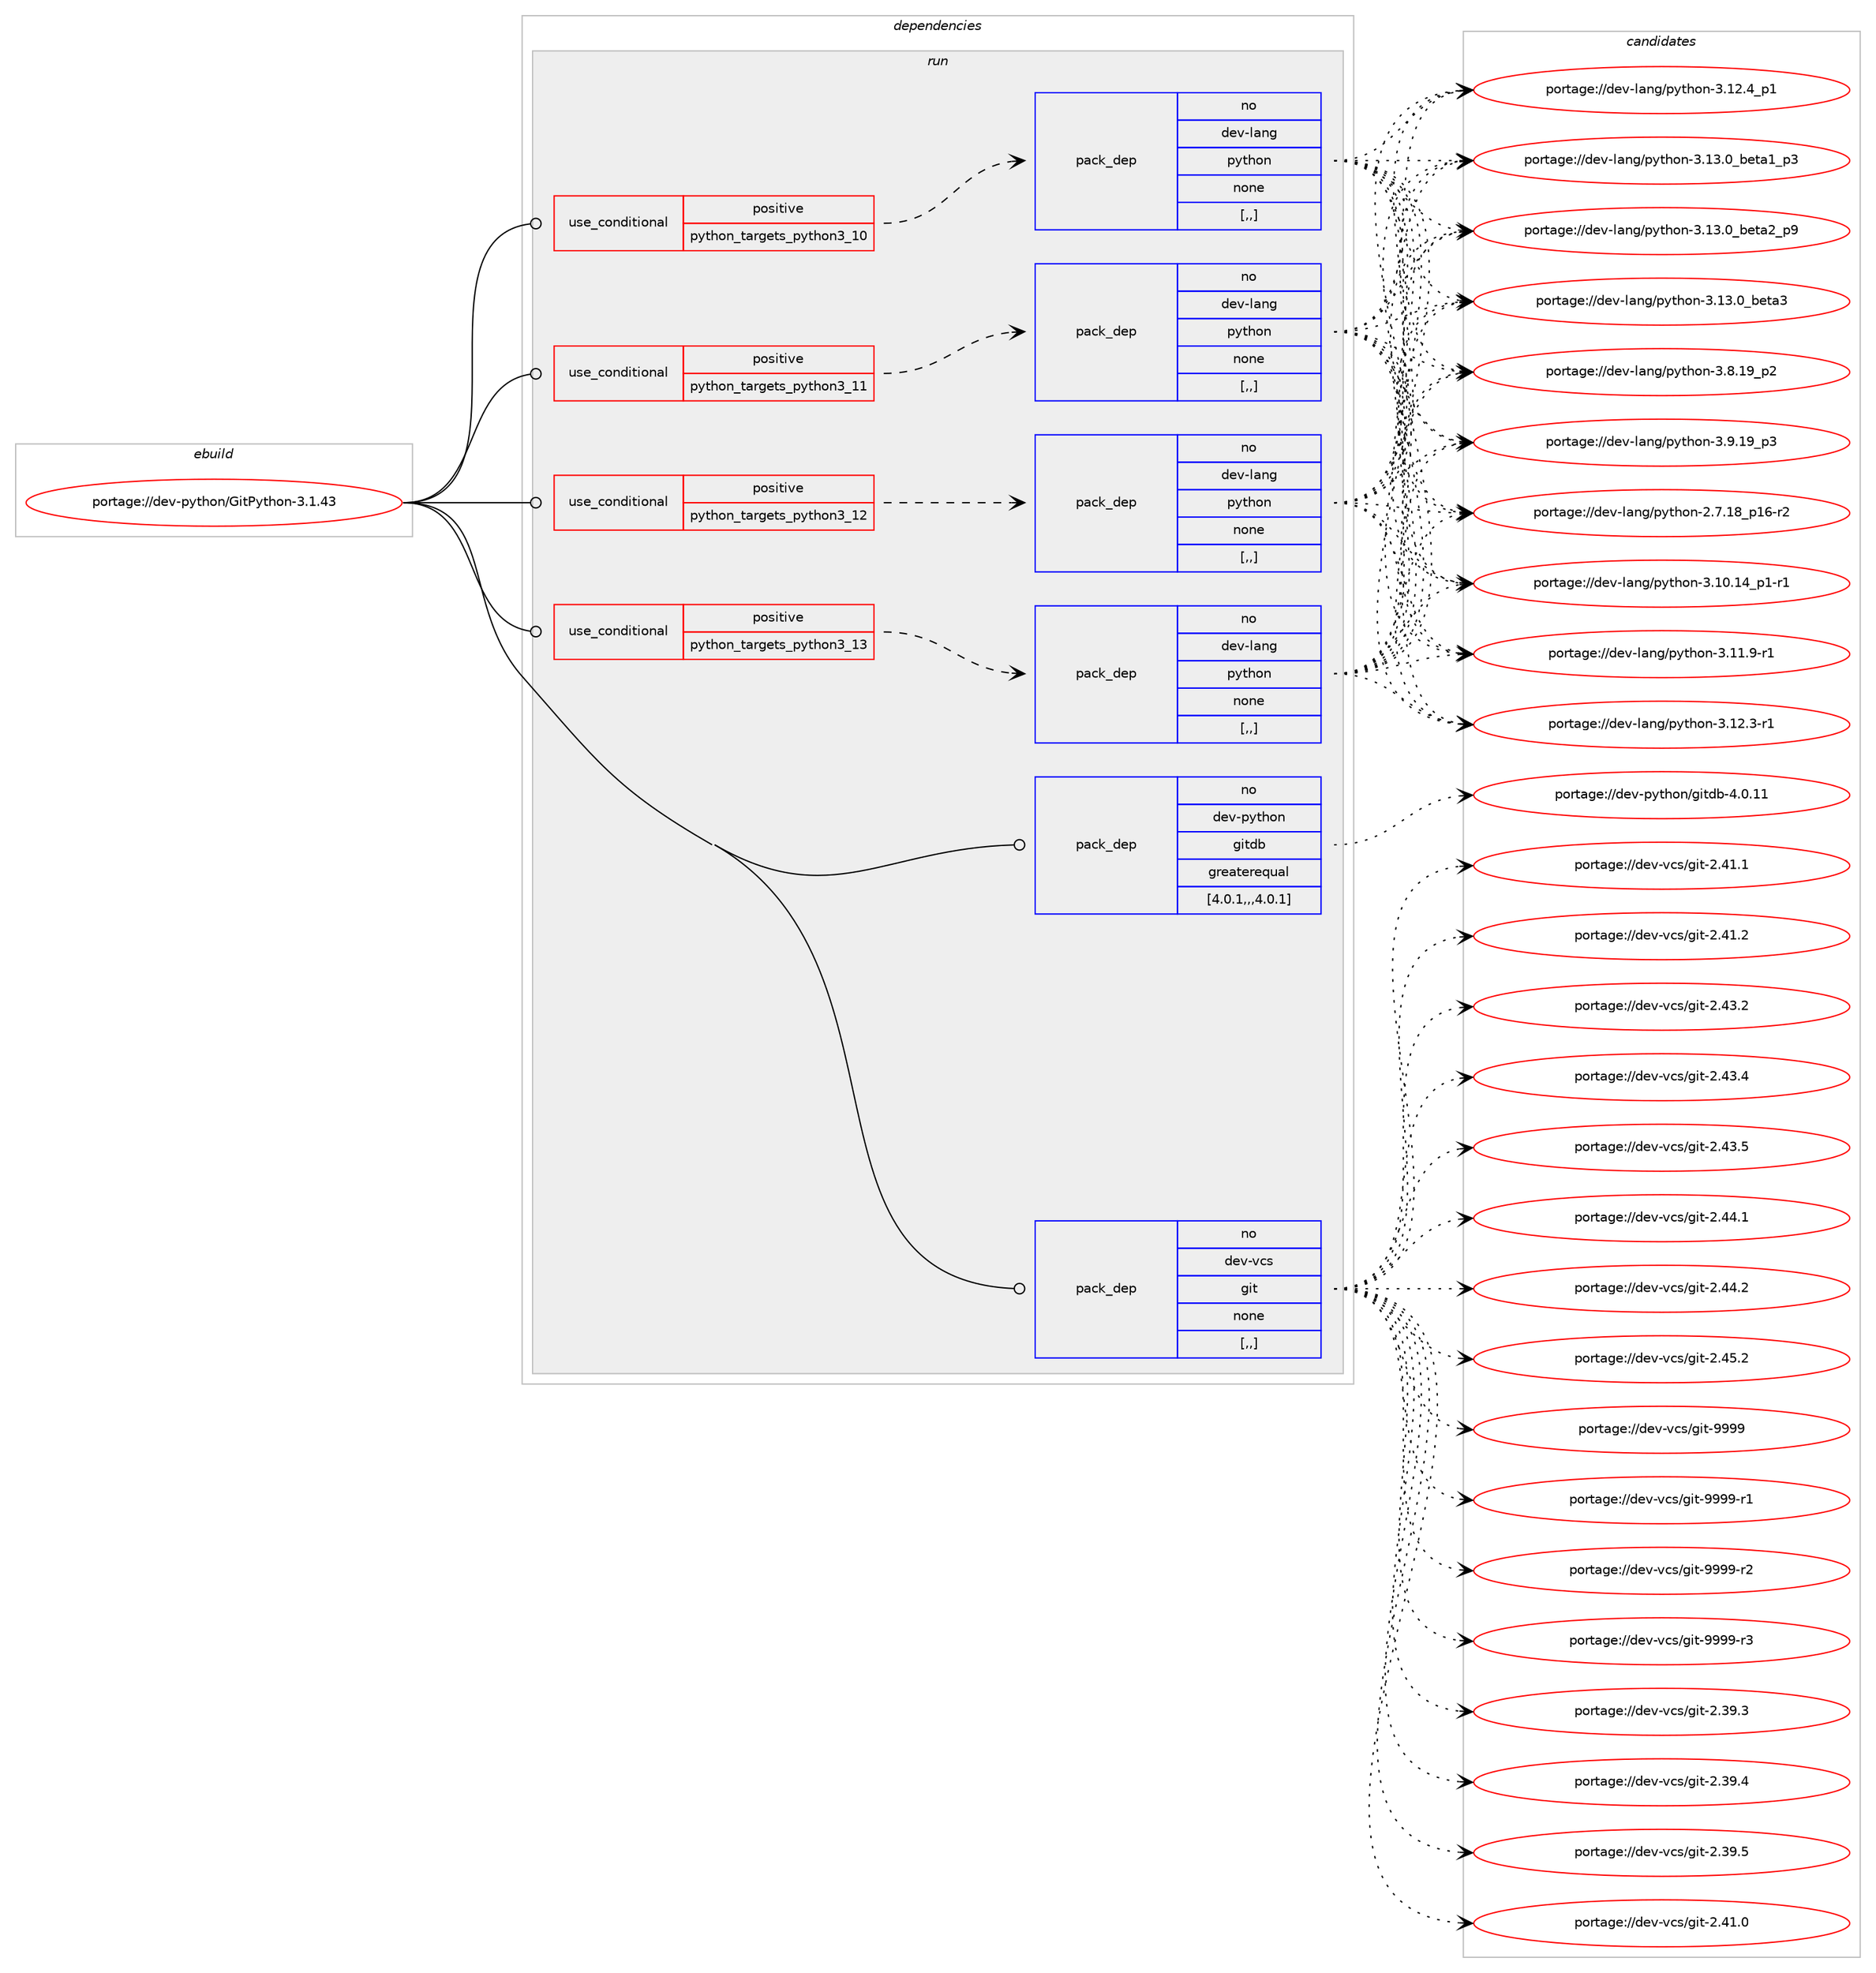 digraph prolog {

# *************
# Graph options
# *************

newrank=true;
concentrate=true;
compound=true;
graph [rankdir=LR,fontname=Helvetica,fontsize=10,ranksep=1.5];#, ranksep=2.5, nodesep=0.2];
edge  [arrowhead=vee];
node  [fontname=Helvetica,fontsize=10];

# **********
# The ebuild
# **********

subgraph cluster_leftcol {
color=gray;
rank=same;
label=<<i>ebuild</i>>;
id [label="portage://dev-python/GitPython-3.1.43", color=red, width=4, href="../dev-python/GitPython-3.1.43.svg"];
}

# ****************
# The dependencies
# ****************

subgraph cluster_midcol {
color=gray;
label=<<i>dependencies</i>>;
subgraph cluster_compile {
fillcolor="#eeeeee";
style=filled;
label=<<i>compile</i>>;
}
subgraph cluster_compileandrun {
fillcolor="#eeeeee";
style=filled;
label=<<i>compile and run</i>>;
}
subgraph cluster_run {
fillcolor="#eeeeee";
style=filled;
label=<<i>run</i>>;
subgraph cond29623 {
dependency137674 [label=<<TABLE BORDER="0" CELLBORDER="1" CELLSPACING="0" CELLPADDING="4"><TR><TD ROWSPAN="3" CELLPADDING="10">use_conditional</TD></TR><TR><TD>positive</TD></TR><TR><TD>python_targets_python3_10</TD></TR></TABLE>>, shape=none, color=red];
subgraph pack106843 {
dependency137675 [label=<<TABLE BORDER="0" CELLBORDER="1" CELLSPACING="0" CELLPADDING="4" WIDTH="220"><TR><TD ROWSPAN="6" CELLPADDING="30">pack_dep</TD></TR><TR><TD WIDTH="110">no</TD></TR><TR><TD>dev-lang</TD></TR><TR><TD>python</TD></TR><TR><TD>none</TD></TR><TR><TD>[,,]</TD></TR></TABLE>>, shape=none, color=blue];
}
dependency137674:e -> dependency137675:w [weight=20,style="dashed",arrowhead="vee"];
}
id:e -> dependency137674:w [weight=20,style="solid",arrowhead="odot"];
subgraph cond29624 {
dependency137676 [label=<<TABLE BORDER="0" CELLBORDER="1" CELLSPACING="0" CELLPADDING="4"><TR><TD ROWSPAN="3" CELLPADDING="10">use_conditional</TD></TR><TR><TD>positive</TD></TR><TR><TD>python_targets_python3_11</TD></TR></TABLE>>, shape=none, color=red];
subgraph pack106844 {
dependency137677 [label=<<TABLE BORDER="0" CELLBORDER="1" CELLSPACING="0" CELLPADDING="4" WIDTH="220"><TR><TD ROWSPAN="6" CELLPADDING="30">pack_dep</TD></TR><TR><TD WIDTH="110">no</TD></TR><TR><TD>dev-lang</TD></TR><TR><TD>python</TD></TR><TR><TD>none</TD></TR><TR><TD>[,,]</TD></TR></TABLE>>, shape=none, color=blue];
}
dependency137676:e -> dependency137677:w [weight=20,style="dashed",arrowhead="vee"];
}
id:e -> dependency137676:w [weight=20,style="solid",arrowhead="odot"];
subgraph cond29625 {
dependency137678 [label=<<TABLE BORDER="0" CELLBORDER="1" CELLSPACING="0" CELLPADDING="4"><TR><TD ROWSPAN="3" CELLPADDING="10">use_conditional</TD></TR><TR><TD>positive</TD></TR><TR><TD>python_targets_python3_12</TD></TR></TABLE>>, shape=none, color=red];
subgraph pack106845 {
dependency137679 [label=<<TABLE BORDER="0" CELLBORDER="1" CELLSPACING="0" CELLPADDING="4" WIDTH="220"><TR><TD ROWSPAN="6" CELLPADDING="30">pack_dep</TD></TR><TR><TD WIDTH="110">no</TD></TR><TR><TD>dev-lang</TD></TR><TR><TD>python</TD></TR><TR><TD>none</TD></TR><TR><TD>[,,]</TD></TR></TABLE>>, shape=none, color=blue];
}
dependency137678:e -> dependency137679:w [weight=20,style="dashed",arrowhead="vee"];
}
id:e -> dependency137678:w [weight=20,style="solid",arrowhead="odot"];
subgraph cond29626 {
dependency137680 [label=<<TABLE BORDER="0" CELLBORDER="1" CELLSPACING="0" CELLPADDING="4"><TR><TD ROWSPAN="3" CELLPADDING="10">use_conditional</TD></TR><TR><TD>positive</TD></TR><TR><TD>python_targets_python3_13</TD></TR></TABLE>>, shape=none, color=red];
subgraph pack106846 {
dependency137681 [label=<<TABLE BORDER="0" CELLBORDER="1" CELLSPACING="0" CELLPADDING="4" WIDTH="220"><TR><TD ROWSPAN="6" CELLPADDING="30">pack_dep</TD></TR><TR><TD WIDTH="110">no</TD></TR><TR><TD>dev-lang</TD></TR><TR><TD>python</TD></TR><TR><TD>none</TD></TR><TR><TD>[,,]</TD></TR></TABLE>>, shape=none, color=blue];
}
dependency137680:e -> dependency137681:w [weight=20,style="dashed",arrowhead="vee"];
}
id:e -> dependency137680:w [weight=20,style="solid",arrowhead="odot"];
subgraph pack106847 {
dependency137682 [label=<<TABLE BORDER="0" CELLBORDER="1" CELLSPACING="0" CELLPADDING="4" WIDTH="220"><TR><TD ROWSPAN="6" CELLPADDING="30">pack_dep</TD></TR><TR><TD WIDTH="110">no</TD></TR><TR><TD>dev-python</TD></TR><TR><TD>gitdb</TD></TR><TR><TD>greaterequal</TD></TR><TR><TD>[4.0.1,,,4.0.1]</TD></TR></TABLE>>, shape=none, color=blue];
}
id:e -> dependency137682:w [weight=20,style="solid",arrowhead="odot"];
subgraph pack106848 {
dependency137683 [label=<<TABLE BORDER="0" CELLBORDER="1" CELLSPACING="0" CELLPADDING="4" WIDTH="220"><TR><TD ROWSPAN="6" CELLPADDING="30">pack_dep</TD></TR><TR><TD WIDTH="110">no</TD></TR><TR><TD>dev-vcs</TD></TR><TR><TD>git</TD></TR><TR><TD>none</TD></TR><TR><TD>[,,]</TD></TR></TABLE>>, shape=none, color=blue];
}
id:e -> dependency137683:w [weight=20,style="solid",arrowhead="odot"];
}
}

# **************
# The candidates
# **************

subgraph cluster_choices {
rank=same;
color=gray;
label=<<i>candidates</i>>;

subgraph choice106843 {
color=black;
nodesep=1;
choice100101118451089711010347112121116104111110455046554649569511249544511450 [label="portage://dev-lang/python-2.7.18_p16-r2", color=red, width=4,href="../dev-lang/python-2.7.18_p16-r2.svg"];
choice100101118451089711010347112121116104111110455146494846495295112494511449 [label="portage://dev-lang/python-3.10.14_p1-r1", color=red, width=4,href="../dev-lang/python-3.10.14_p1-r1.svg"];
choice100101118451089711010347112121116104111110455146494946574511449 [label="portage://dev-lang/python-3.11.9-r1", color=red, width=4,href="../dev-lang/python-3.11.9-r1.svg"];
choice100101118451089711010347112121116104111110455146495046514511449 [label="portage://dev-lang/python-3.12.3-r1", color=red, width=4,href="../dev-lang/python-3.12.3-r1.svg"];
choice100101118451089711010347112121116104111110455146495046529511249 [label="portage://dev-lang/python-3.12.4_p1", color=red, width=4,href="../dev-lang/python-3.12.4_p1.svg"];
choice10010111845108971101034711212111610411111045514649514648959810111697499511251 [label="portage://dev-lang/python-3.13.0_beta1_p3", color=red, width=4,href="../dev-lang/python-3.13.0_beta1_p3.svg"];
choice10010111845108971101034711212111610411111045514649514648959810111697509511257 [label="portage://dev-lang/python-3.13.0_beta2_p9", color=red, width=4,href="../dev-lang/python-3.13.0_beta2_p9.svg"];
choice1001011184510897110103471121211161041111104551464951464895981011169751 [label="portage://dev-lang/python-3.13.0_beta3", color=red, width=4,href="../dev-lang/python-3.13.0_beta3.svg"];
choice100101118451089711010347112121116104111110455146564649579511250 [label="portage://dev-lang/python-3.8.19_p2", color=red, width=4,href="../dev-lang/python-3.8.19_p2.svg"];
choice100101118451089711010347112121116104111110455146574649579511251 [label="portage://dev-lang/python-3.9.19_p3", color=red, width=4,href="../dev-lang/python-3.9.19_p3.svg"];
dependency137675:e -> choice100101118451089711010347112121116104111110455046554649569511249544511450:w [style=dotted,weight="100"];
dependency137675:e -> choice100101118451089711010347112121116104111110455146494846495295112494511449:w [style=dotted,weight="100"];
dependency137675:e -> choice100101118451089711010347112121116104111110455146494946574511449:w [style=dotted,weight="100"];
dependency137675:e -> choice100101118451089711010347112121116104111110455146495046514511449:w [style=dotted,weight="100"];
dependency137675:e -> choice100101118451089711010347112121116104111110455146495046529511249:w [style=dotted,weight="100"];
dependency137675:e -> choice10010111845108971101034711212111610411111045514649514648959810111697499511251:w [style=dotted,weight="100"];
dependency137675:e -> choice10010111845108971101034711212111610411111045514649514648959810111697509511257:w [style=dotted,weight="100"];
dependency137675:e -> choice1001011184510897110103471121211161041111104551464951464895981011169751:w [style=dotted,weight="100"];
dependency137675:e -> choice100101118451089711010347112121116104111110455146564649579511250:w [style=dotted,weight="100"];
dependency137675:e -> choice100101118451089711010347112121116104111110455146574649579511251:w [style=dotted,weight="100"];
}
subgraph choice106844 {
color=black;
nodesep=1;
choice100101118451089711010347112121116104111110455046554649569511249544511450 [label="portage://dev-lang/python-2.7.18_p16-r2", color=red, width=4,href="../dev-lang/python-2.7.18_p16-r2.svg"];
choice100101118451089711010347112121116104111110455146494846495295112494511449 [label="portage://dev-lang/python-3.10.14_p1-r1", color=red, width=4,href="../dev-lang/python-3.10.14_p1-r1.svg"];
choice100101118451089711010347112121116104111110455146494946574511449 [label="portage://dev-lang/python-3.11.9-r1", color=red, width=4,href="../dev-lang/python-3.11.9-r1.svg"];
choice100101118451089711010347112121116104111110455146495046514511449 [label="portage://dev-lang/python-3.12.3-r1", color=red, width=4,href="../dev-lang/python-3.12.3-r1.svg"];
choice100101118451089711010347112121116104111110455146495046529511249 [label="portage://dev-lang/python-3.12.4_p1", color=red, width=4,href="../dev-lang/python-3.12.4_p1.svg"];
choice10010111845108971101034711212111610411111045514649514648959810111697499511251 [label="portage://dev-lang/python-3.13.0_beta1_p3", color=red, width=4,href="../dev-lang/python-3.13.0_beta1_p3.svg"];
choice10010111845108971101034711212111610411111045514649514648959810111697509511257 [label="portage://dev-lang/python-3.13.0_beta2_p9", color=red, width=4,href="../dev-lang/python-3.13.0_beta2_p9.svg"];
choice1001011184510897110103471121211161041111104551464951464895981011169751 [label="portage://dev-lang/python-3.13.0_beta3", color=red, width=4,href="../dev-lang/python-3.13.0_beta3.svg"];
choice100101118451089711010347112121116104111110455146564649579511250 [label="portage://dev-lang/python-3.8.19_p2", color=red, width=4,href="../dev-lang/python-3.8.19_p2.svg"];
choice100101118451089711010347112121116104111110455146574649579511251 [label="portage://dev-lang/python-3.9.19_p3", color=red, width=4,href="../dev-lang/python-3.9.19_p3.svg"];
dependency137677:e -> choice100101118451089711010347112121116104111110455046554649569511249544511450:w [style=dotted,weight="100"];
dependency137677:e -> choice100101118451089711010347112121116104111110455146494846495295112494511449:w [style=dotted,weight="100"];
dependency137677:e -> choice100101118451089711010347112121116104111110455146494946574511449:w [style=dotted,weight="100"];
dependency137677:e -> choice100101118451089711010347112121116104111110455146495046514511449:w [style=dotted,weight="100"];
dependency137677:e -> choice100101118451089711010347112121116104111110455146495046529511249:w [style=dotted,weight="100"];
dependency137677:e -> choice10010111845108971101034711212111610411111045514649514648959810111697499511251:w [style=dotted,weight="100"];
dependency137677:e -> choice10010111845108971101034711212111610411111045514649514648959810111697509511257:w [style=dotted,weight="100"];
dependency137677:e -> choice1001011184510897110103471121211161041111104551464951464895981011169751:w [style=dotted,weight="100"];
dependency137677:e -> choice100101118451089711010347112121116104111110455146564649579511250:w [style=dotted,weight="100"];
dependency137677:e -> choice100101118451089711010347112121116104111110455146574649579511251:w [style=dotted,weight="100"];
}
subgraph choice106845 {
color=black;
nodesep=1;
choice100101118451089711010347112121116104111110455046554649569511249544511450 [label="portage://dev-lang/python-2.7.18_p16-r2", color=red, width=4,href="../dev-lang/python-2.7.18_p16-r2.svg"];
choice100101118451089711010347112121116104111110455146494846495295112494511449 [label="portage://dev-lang/python-3.10.14_p1-r1", color=red, width=4,href="../dev-lang/python-3.10.14_p1-r1.svg"];
choice100101118451089711010347112121116104111110455146494946574511449 [label="portage://dev-lang/python-3.11.9-r1", color=red, width=4,href="../dev-lang/python-3.11.9-r1.svg"];
choice100101118451089711010347112121116104111110455146495046514511449 [label="portage://dev-lang/python-3.12.3-r1", color=red, width=4,href="../dev-lang/python-3.12.3-r1.svg"];
choice100101118451089711010347112121116104111110455146495046529511249 [label="portage://dev-lang/python-3.12.4_p1", color=red, width=4,href="../dev-lang/python-3.12.4_p1.svg"];
choice10010111845108971101034711212111610411111045514649514648959810111697499511251 [label="portage://dev-lang/python-3.13.0_beta1_p3", color=red, width=4,href="../dev-lang/python-3.13.0_beta1_p3.svg"];
choice10010111845108971101034711212111610411111045514649514648959810111697509511257 [label="portage://dev-lang/python-3.13.0_beta2_p9", color=red, width=4,href="../dev-lang/python-3.13.0_beta2_p9.svg"];
choice1001011184510897110103471121211161041111104551464951464895981011169751 [label="portage://dev-lang/python-3.13.0_beta3", color=red, width=4,href="../dev-lang/python-3.13.0_beta3.svg"];
choice100101118451089711010347112121116104111110455146564649579511250 [label="portage://dev-lang/python-3.8.19_p2", color=red, width=4,href="../dev-lang/python-3.8.19_p2.svg"];
choice100101118451089711010347112121116104111110455146574649579511251 [label="portage://dev-lang/python-3.9.19_p3", color=red, width=4,href="../dev-lang/python-3.9.19_p3.svg"];
dependency137679:e -> choice100101118451089711010347112121116104111110455046554649569511249544511450:w [style=dotted,weight="100"];
dependency137679:e -> choice100101118451089711010347112121116104111110455146494846495295112494511449:w [style=dotted,weight="100"];
dependency137679:e -> choice100101118451089711010347112121116104111110455146494946574511449:w [style=dotted,weight="100"];
dependency137679:e -> choice100101118451089711010347112121116104111110455146495046514511449:w [style=dotted,weight="100"];
dependency137679:e -> choice100101118451089711010347112121116104111110455146495046529511249:w [style=dotted,weight="100"];
dependency137679:e -> choice10010111845108971101034711212111610411111045514649514648959810111697499511251:w [style=dotted,weight="100"];
dependency137679:e -> choice10010111845108971101034711212111610411111045514649514648959810111697509511257:w [style=dotted,weight="100"];
dependency137679:e -> choice1001011184510897110103471121211161041111104551464951464895981011169751:w [style=dotted,weight="100"];
dependency137679:e -> choice100101118451089711010347112121116104111110455146564649579511250:w [style=dotted,weight="100"];
dependency137679:e -> choice100101118451089711010347112121116104111110455146574649579511251:w [style=dotted,weight="100"];
}
subgraph choice106846 {
color=black;
nodesep=1;
choice100101118451089711010347112121116104111110455046554649569511249544511450 [label="portage://dev-lang/python-2.7.18_p16-r2", color=red, width=4,href="../dev-lang/python-2.7.18_p16-r2.svg"];
choice100101118451089711010347112121116104111110455146494846495295112494511449 [label="portage://dev-lang/python-3.10.14_p1-r1", color=red, width=4,href="../dev-lang/python-3.10.14_p1-r1.svg"];
choice100101118451089711010347112121116104111110455146494946574511449 [label="portage://dev-lang/python-3.11.9-r1", color=red, width=4,href="../dev-lang/python-3.11.9-r1.svg"];
choice100101118451089711010347112121116104111110455146495046514511449 [label="portage://dev-lang/python-3.12.3-r1", color=red, width=4,href="../dev-lang/python-3.12.3-r1.svg"];
choice100101118451089711010347112121116104111110455146495046529511249 [label="portage://dev-lang/python-3.12.4_p1", color=red, width=4,href="../dev-lang/python-3.12.4_p1.svg"];
choice10010111845108971101034711212111610411111045514649514648959810111697499511251 [label="portage://dev-lang/python-3.13.0_beta1_p3", color=red, width=4,href="../dev-lang/python-3.13.0_beta1_p3.svg"];
choice10010111845108971101034711212111610411111045514649514648959810111697509511257 [label="portage://dev-lang/python-3.13.0_beta2_p9", color=red, width=4,href="../dev-lang/python-3.13.0_beta2_p9.svg"];
choice1001011184510897110103471121211161041111104551464951464895981011169751 [label="portage://dev-lang/python-3.13.0_beta3", color=red, width=4,href="../dev-lang/python-3.13.0_beta3.svg"];
choice100101118451089711010347112121116104111110455146564649579511250 [label="portage://dev-lang/python-3.8.19_p2", color=red, width=4,href="../dev-lang/python-3.8.19_p2.svg"];
choice100101118451089711010347112121116104111110455146574649579511251 [label="portage://dev-lang/python-3.9.19_p3", color=red, width=4,href="../dev-lang/python-3.9.19_p3.svg"];
dependency137681:e -> choice100101118451089711010347112121116104111110455046554649569511249544511450:w [style=dotted,weight="100"];
dependency137681:e -> choice100101118451089711010347112121116104111110455146494846495295112494511449:w [style=dotted,weight="100"];
dependency137681:e -> choice100101118451089711010347112121116104111110455146494946574511449:w [style=dotted,weight="100"];
dependency137681:e -> choice100101118451089711010347112121116104111110455146495046514511449:w [style=dotted,weight="100"];
dependency137681:e -> choice100101118451089711010347112121116104111110455146495046529511249:w [style=dotted,weight="100"];
dependency137681:e -> choice10010111845108971101034711212111610411111045514649514648959810111697499511251:w [style=dotted,weight="100"];
dependency137681:e -> choice10010111845108971101034711212111610411111045514649514648959810111697509511257:w [style=dotted,weight="100"];
dependency137681:e -> choice1001011184510897110103471121211161041111104551464951464895981011169751:w [style=dotted,weight="100"];
dependency137681:e -> choice100101118451089711010347112121116104111110455146564649579511250:w [style=dotted,weight="100"];
dependency137681:e -> choice100101118451089711010347112121116104111110455146574649579511251:w [style=dotted,weight="100"];
}
subgraph choice106847 {
color=black;
nodesep=1;
choice10010111845112121116104111110471031051161009845524648464949 [label="portage://dev-python/gitdb-4.0.11", color=red, width=4,href="../dev-python/gitdb-4.0.11.svg"];
dependency137682:e -> choice10010111845112121116104111110471031051161009845524648464949:w [style=dotted,weight="100"];
}
subgraph choice106848 {
color=black;
nodesep=1;
choice10010111845118991154710310511645504651574651 [label="portage://dev-vcs/git-2.39.3", color=red, width=4,href="../dev-vcs/git-2.39.3.svg"];
choice10010111845118991154710310511645504651574652 [label="portage://dev-vcs/git-2.39.4", color=red, width=4,href="../dev-vcs/git-2.39.4.svg"];
choice10010111845118991154710310511645504651574653 [label="portage://dev-vcs/git-2.39.5", color=red, width=4,href="../dev-vcs/git-2.39.5.svg"];
choice10010111845118991154710310511645504652494648 [label="portage://dev-vcs/git-2.41.0", color=red, width=4,href="../dev-vcs/git-2.41.0.svg"];
choice10010111845118991154710310511645504652494649 [label="portage://dev-vcs/git-2.41.1", color=red, width=4,href="../dev-vcs/git-2.41.1.svg"];
choice10010111845118991154710310511645504652494650 [label="portage://dev-vcs/git-2.41.2", color=red, width=4,href="../dev-vcs/git-2.41.2.svg"];
choice10010111845118991154710310511645504652514650 [label="portage://dev-vcs/git-2.43.2", color=red, width=4,href="../dev-vcs/git-2.43.2.svg"];
choice10010111845118991154710310511645504652514652 [label="portage://dev-vcs/git-2.43.4", color=red, width=4,href="../dev-vcs/git-2.43.4.svg"];
choice10010111845118991154710310511645504652514653 [label="portage://dev-vcs/git-2.43.5", color=red, width=4,href="../dev-vcs/git-2.43.5.svg"];
choice10010111845118991154710310511645504652524649 [label="portage://dev-vcs/git-2.44.1", color=red, width=4,href="../dev-vcs/git-2.44.1.svg"];
choice10010111845118991154710310511645504652524650 [label="portage://dev-vcs/git-2.44.2", color=red, width=4,href="../dev-vcs/git-2.44.2.svg"];
choice10010111845118991154710310511645504652534650 [label="portage://dev-vcs/git-2.45.2", color=red, width=4,href="../dev-vcs/git-2.45.2.svg"];
choice1001011184511899115471031051164557575757 [label="portage://dev-vcs/git-9999", color=red, width=4,href="../dev-vcs/git-9999.svg"];
choice10010111845118991154710310511645575757574511449 [label="portage://dev-vcs/git-9999-r1", color=red, width=4,href="../dev-vcs/git-9999-r1.svg"];
choice10010111845118991154710310511645575757574511450 [label="portage://dev-vcs/git-9999-r2", color=red, width=4,href="../dev-vcs/git-9999-r2.svg"];
choice10010111845118991154710310511645575757574511451 [label="portage://dev-vcs/git-9999-r3", color=red, width=4,href="../dev-vcs/git-9999-r3.svg"];
dependency137683:e -> choice10010111845118991154710310511645504651574651:w [style=dotted,weight="100"];
dependency137683:e -> choice10010111845118991154710310511645504651574652:w [style=dotted,weight="100"];
dependency137683:e -> choice10010111845118991154710310511645504651574653:w [style=dotted,weight="100"];
dependency137683:e -> choice10010111845118991154710310511645504652494648:w [style=dotted,weight="100"];
dependency137683:e -> choice10010111845118991154710310511645504652494649:w [style=dotted,weight="100"];
dependency137683:e -> choice10010111845118991154710310511645504652494650:w [style=dotted,weight="100"];
dependency137683:e -> choice10010111845118991154710310511645504652514650:w [style=dotted,weight="100"];
dependency137683:e -> choice10010111845118991154710310511645504652514652:w [style=dotted,weight="100"];
dependency137683:e -> choice10010111845118991154710310511645504652514653:w [style=dotted,weight="100"];
dependency137683:e -> choice10010111845118991154710310511645504652524649:w [style=dotted,weight="100"];
dependency137683:e -> choice10010111845118991154710310511645504652524650:w [style=dotted,weight="100"];
dependency137683:e -> choice10010111845118991154710310511645504652534650:w [style=dotted,weight="100"];
dependency137683:e -> choice1001011184511899115471031051164557575757:w [style=dotted,weight="100"];
dependency137683:e -> choice10010111845118991154710310511645575757574511449:w [style=dotted,weight="100"];
dependency137683:e -> choice10010111845118991154710310511645575757574511450:w [style=dotted,weight="100"];
dependency137683:e -> choice10010111845118991154710310511645575757574511451:w [style=dotted,weight="100"];
}
}

}
